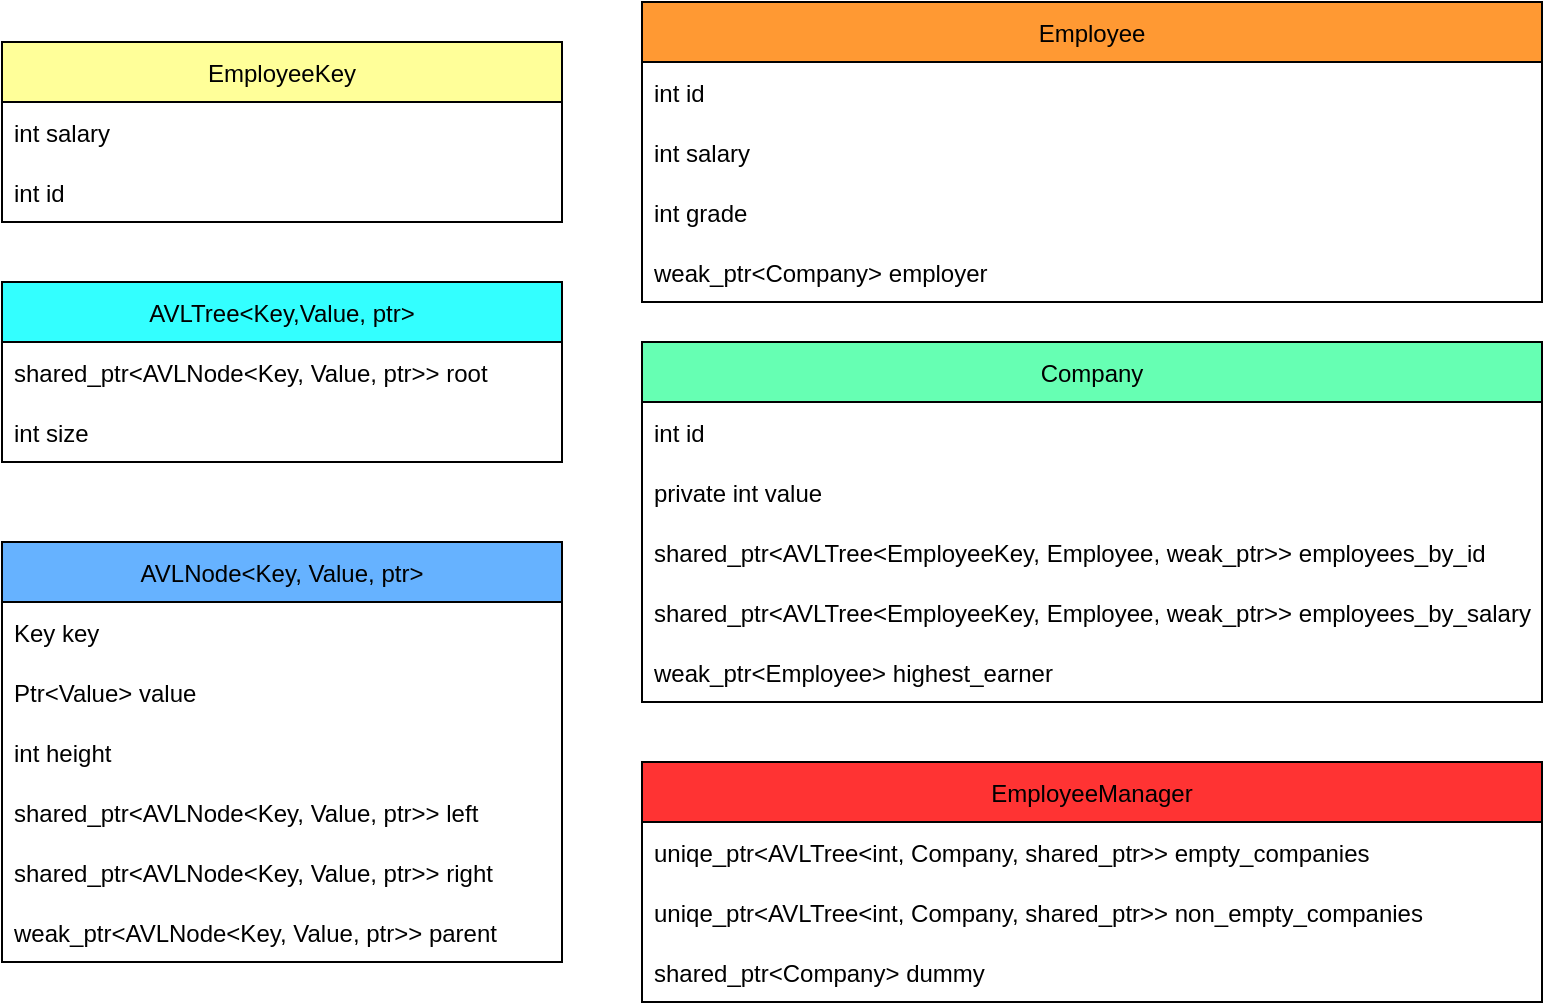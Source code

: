 <mxfile version="17.5.0" type="device"><diagram id="6FkEnTchNGpPIgg0y0L7" name="Page-1"><mxGraphModel dx="1662" dy="754" grid="1" gridSize="10" guides="1" tooltips="1" connect="1" arrows="1" fold="1" page="1" pageScale="1" pageWidth="850" pageHeight="1100" math="0" shadow="0"><root><mxCell id="0"/><mxCell id="1" parent="0"/><mxCell id="yOsI8m10Czzsics0cBX6-1" value="Company" style="swimlane;fontStyle=0;childLayout=stackLayout;horizontal=1;startSize=30;horizontalStack=0;resizeParent=1;resizeParentMax=0;resizeLast=0;collapsible=1;marginBottom=0;fillColor=#66FFB3;" parent="1" vertex="1"><mxGeometry x="360" y="190" width="450" height="180" as="geometry"/></mxCell><mxCell id="yOsI8m10Czzsics0cBX6-2" value="int id" style="text;strokeColor=none;fillColor=none;align=left;verticalAlign=middle;spacingLeft=4;spacingRight=4;overflow=hidden;points=[[0,0.5],[1,0.5]];portConstraint=eastwest;rotatable=0;" parent="yOsI8m10Czzsics0cBX6-1" vertex="1"><mxGeometry y="30" width="450" height="30" as="geometry"/></mxCell><mxCell id="yOsI8m10Czzsics0cBX6-3" value="private int value" style="text;strokeColor=none;fillColor=none;align=left;verticalAlign=middle;spacingLeft=4;spacingRight=4;overflow=hidden;points=[[0,0.5],[1,0.5]];portConstraint=eastwest;rotatable=0;" parent="yOsI8m10Czzsics0cBX6-1" vertex="1"><mxGeometry y="60" width="450" height="30" as="geometry"/></mxCell><mxCell id="Clc9qkvbbcwSnctZa3JH-1" value="shared_ptr&lt;AVLTree&lt;EmployeeKey, Employee, weak_ptr&gt;&gt; employees_by_id" style="text;strokeColor=none;fillColor=none;align=left;verticalAlign=middle;spacingLeft=4;spacingRight=4;overflow=hidden;points=[[0,0.5],[1,0.5]];portConstraint=eastwest;rotatable=0;" parent="yOsI8m10Czzsics0cBX6-1" vertex="1"><mxGeometry y="90" width="450" height="30" as="geometry"/></mxCell><mxCell id="yOsI8m10Czzsics0cBX6-4" value="shared_ptr&lt;AVLTree&lt;EmployeeKey, Employee, weak_ptr&gt;&gt; employees_by_salary" style="text;strokeColor=none;fillColor=none;align=left;verticalAlign=middle;spacingLeft=4;spacingRight=4;overflow=hidden;points=[[0,0.5],[1,0.5]];portConstraint=eastwest;rotatable=0;" parent="yOsI8m10Czzsics0cBX6-1" vertex="1"><mxGeometry y="120" width="450" height="30" as="geometry"/></mxCell><mxCell id="yOsI8m10Czzsics0cBX6-5" value="weak_ptr&lt;Employee&gt; highest_earner" style="text;strokeColor=none;fillColor=none;align=left;verticalAlign=middle;spacingLeft=4;spacingRight=4;overflow=hidden;points=[[0,0.5],[1,0.5]];portConstraint=eastwest;rotatable=0;" parent="yOsI8m10Czzsics0cBX6-1" vertex="1"><mxGeometry y="150" width="450" height="30" as="geometry"/></mxCell><mxCell id="yOsI8m10Czzsics0cBX6-7" value="Employee" style="swimlane;fontStyle=0;childLayout=stackLayout;horizontal=1;startSize=30;horizontalStack=0;resizeParent=1;resizeParentMax=0;resizeLast=0;collapsible=1;marginBottom=0;fillColor=#FF9933;" parent="1" vertex="1"><mxGeometry x="360" y="20" width="450" height="150" as="geometry"/></mxCell><mxCell id="yOsI8m10Czzsics0cBX6-8" value="int id" style="text;strokeColor=none;fillColor=none;align=left;verticalAlign=middle;spacingLeft=4;spacingRight=4;overflow=hidden;points=[[0,0.5],[1,0.5]];portConstraint=eastwest;rotatable=0;" parent="yOsI8m10Czzsics0cBX6-7" vertex="1"><mxGeometry y="30" width="450" height="30" as="geometry"/></mxCell><mxCell id="yOsI8m10Czzsics0cBX6-10" value="int salary" style="text;strokeColor=none;fillColor=none;align=left;verticalAlign=middle;spacingLeft=4;spacingRight=4;overflow=hidden;points=[[0,0.5],[1,0.5]];portConstraint=eastwest;rotatable=0;" parent="yOsI8m10Czzsics0cBX6-7" vertex="1"><mxGeometry y="60" width="450" height="30" as="geometry"/></mxCell><mxCell id="yOsI8m10Czzsics0cBX6-11" value="int grade" style="text;strokeColor=none;fillColor=none;align=left;verticalAlign=middle;spacingLeft=4;spacingRight=4;overflow=hidden;points=[[0,0.5],[1,0.5]];portConstraint=eastwest;rotatable=0;" parent="yOsI8m10Czzsics0cBX6-7" vertex="1"><mxGeometry y="90" width="450" height="30" as="geometry"/></mxCell><mxCell id="yOsI8m10Czzsics0cBX6-9" value="weak_ptr&lt;Company&gt; employer" style="text;strokeColor=none;fillColor=none;align=left;verticalAlign=middle;spacingLeft=4;spacingRight=4;overflow=hidden;points=[[0,0.5],[1,0.5]];portConstraint=eastwest;rotatable=0;" parent="yOsI8m10Czzsics0cBX6-7" vertex="1"><mxGeometry y="120" width="450" height="30" as="geometry"/></mxCell><mxCell id="yOsI8m10Czzsics0cBX6-17" value="EmployeeKey" style="swimlane;fontStyle=0;childLayout=stackLayout;horizontal=1;startSize=30;horizontalStack=0;resizeParent=1;resizeParentMax=0;resizeLast=0;collapsible=1;marginBottom=0;fillColor=#FFFF99;" parent="1" vertex="1"><mxGeometry x="40" y="40" width="280" height="90" as="geometry"/></mxCell><mxCell id="yOsI8m10Czzsics0cBX6-18" value="int salary" style="text;strokeColor=none;fillColor=none;align=left;verticalAlign=middle;spacingLeft=4;spacingRight=4;overflow=hidden;points=[[0,0.5],[1,0.5]];portConstraint=eastwest;rotatable=0;" parent="yOsI8m10Czzsics0cBX6-17" vertex="1"><mxGeometry y="30" width="280" height="30" as="geometry"/></mxCell><mxCell id="yOsI8m10Czzsics0cBX6-19" value="int id" style="text;strokeColor=none;fillColor=none;align=left;verticalAlign=middle;spacingLeft=4;spacingRight=4;overflow=hidden;points=[[0,0.5],[1,0.5]];portConstraint=eastwest;rotatable=0;" parent="yOsI8m10Czzsics0cBX6-17" vertex="1"><mxGeometry y="60" width="280" height="30" as="geometry"/></mxCell><mxCell id="yOsI8m10Czzsics0cBX6-21" value="EmployeeManager" style="swimlane;fontStyle=0;childLayout=stackLayout;horizontal=1;startSize=30;horizontalStack=0;resizeParent=1;resizeParentMax=0;resizeLast=0;collapsible=1;marginBottom=0;fillColor=#FF3333;" parent="1" vertex="1"><mxGeometry x="360" y="400" width="450" height="120" as="geometry"/></mxCell><mxCell id="yOsI8m10Czzsics0cBX6-22" value="uniqe_ptr&lt;AVLTree&lt;int, Company, shared_ptr&gt;&gt; empty_companies" style="text;strokeColor=none;fillColor=none;align=left;verticalAlign=middle;spacingLeft=4;spacingRight=4;overflow=hidden;points=[[0,0.5],[1,0.5]];portConstraint=eastwest;rotatable=0;" parent="yOsI8m10Czzsics0cBX6-21" vertex="1"><mxGeometry y="30" width="450" height="30" as="geometry"/></mxCell><mxCell id="IM2Tw2LIFwW-F1MDh3rv-1" value="uniqe_ptr&lt;AVLTree&lt;int, Company, shared_ptr&gt;&gt; non_empty_companies" style="text;strokeColor=none;fillColor=none;align=left;verticalAlign=middle;spacingLeft=4;spacingRight=4;overflow=hidden;points=[[0,0.5],[1,0.5]];portConstraint=eastwest;rotatable=0;" vertex="1" parent="yOsI8m10Czzsics0cBX6-21"><mxGeometry y="60" width="450" height="30" as="geometry"/></mxCell><mxCell id="yOsI8m10Czzsics0cBX6-25" value="shared_ptr&lt;Company&gt; dummy" style="text;strokeColor=none;fillColor=none;align=left;verticalAlign=middle;spacingLeft=4;spacingRight=4;overflow=hidden;points=[[0,0.5],[1,0.5]];portConstraint=eastwest;rotatable=0;" parent="yOsI8m10Czzsics0cBX6-21" vertex="1"><mxGeometry y="90" width="450" height="30" as="geometry"/></mxCell><mxCell id="yOsI8m10Czzsics0cBX6-26" value="AVLTree&lt;Key,Value, ptr&gt;" style="swimlane;fontStyle=0;childLayout=stackLayout;horizontal=1;startSize=30;horizontalStack=0;resizeParent=1;resizeParentMax=0;resizeLast=0;collapsible=1;marginBottom=0;fillColor=#33FFFF;" parent="1" vertex="1"><mxGeometry x="40" y="160" width="280" height="90" as="geometry"/></mxCell><mxCell id="Clc9qkvbbcwSnctZa3JH-2" value="shared_ptr&lt;AVLNode&lt;Key, Value, ptr&gt;&gt; root" style="text;strokeColor=none;fillColor=none;align=left;verticalAlign=middle;spacingLeft=4;spacingRight=4;overflow=hidden;points=[[0,0.5],[1,0.5]];portConstraint=eastwest;rotatable=0;" parent="yOsI8m10Czzsics0cBX6-26" vertex="1"><mxGeometry y="30" width="280" height="30" as="geometry"/></mxCell><mxCell id="yOsI8m10Czzsics0cBX6-27" value="int size" style="text;strokeColor=none;fillColor=none;align=left;verticalAlign=middle;spacingLeft=4;spacingRight=4;overflow=hidden;points=[[0,0.5],[1,0.5]];portConstraint=eastwest;rotatable=0;" parent="yOsI8m10Czzsics0cBX6-26" vertex="1"><mxGeometry y="60" width="280" height="30" as="geometry"/></mxCell><mxCell id="yOsI8m10Czzsics0cBX6-30" value="AVLNode&lt;Key, Value, ptr&gt;" style="swimlane;fontStyle=0;childLayout=stackLayout;horizontal=1;startSize=30;horizontalStack=0;resizeParent=1;resizeParentMax=0;resizeLast=0;collapsible=1;marginBottom=0;fillColor=#66B2FF;" parent="1" vertex="1"><mxGeometry x="40" y="290" width="280" height="210" as="geometry"/></mxCell><mxCell id="yOsI8m10Czzsics0cBX6-31" value="Key key" style="text;strokeColor=none;fillColor=none;align=left;verticalAlign=middle;spacingLeft=4;spacingRight=4;overflow=hidden;points=[[0,0.5],[1,0.5]];portConstraint=eastwest;rotatable=0;" parent="yOsI8m10Czzsics0cBX6-30" vertex="1"><mxGeometry y="30" width="280" height="30" as="geometry"/></mxCell><mxCell id="yOsI8m10Czzsics0cBX6-32" value="Ptr&lt;Value&gt; value" style="text;strokeColor=none;fillColor=none;align=left;verticalAlign=middle;spacingLeft=4;spacingRight=4;overflow=hidden;points=[[0,0.5],[1,0.5]];portConstraint=eastwest;rotatable=0;" parent="yOsI8m10Czzsics0cBX6-30" vertex="1"><mxGeometry y="60" width="280" height="30" as="geometry"/></mxCell><mxCell id="yOsI8m10Czzsics0cBX6-39" value="int height" style="text;strokeColor=none;fillColor=none;align=left;verticalAlign=middle;spacingLeft=4;spacingRight=4;overflow=hidden;points=[[0,0.5],[1,0.5]];portConstraint=eastwest;rotatable=0;" parent="yOsI8m10Czzsics0cBX6-30" vertex="1"><mxGeometry y="90" width="280" height="30" as="geometry"/></mxCell><mxCell id="yOsI8m10Czzsics0cBX6-33" value="shared_ptr&lt;AVLNode&lt;Key, Value, ptr&gt;&gt; left" style="text;strokeColor=none;fillColor=none;align=left;verticalAlign=middle;spacingLeft=4;spacingRight=4;overflow=hidden;points=[[0,0.5],[1,0.5]];portConstraint=eastwest;rotatable=0;" parent="yOsI8m10Czzsics0cBX6-30" vertex="1"><mxGeometry y="120" width="280" height="30" as="geometry"/></mxCell><mxCell id="yOsI8m10Czzsics0cBX6-35" value="shared_ptr&lt;AVLNode&lt;Key, Value, ptr&gt;&gt; right" style="text;strokeColor=none;fillColor=none;align=left;verticalAlign=middle;spacingLeft=4;spacingRight=4;overflow=hidden;points=[[0,0.5],[1,0.5]];portConstraint=eastwest;rotatable=0;" parent="yOsI8m10Czzsics0cBX6-30" vertex="1"><mxGeometry y="150" width="280" height="30" as="geometry"/></mxCell><mxCell id="yOsI8m10Czzsics0cBX6-34" value="weak_ptr&lt;AVLNode&lt;Key, Value, ptr&gt;&gt; parent" style="text;strokeColor=none;fillColor=none;align=left;verticalAlign=middle;spacingLeft=4;spacingRight=4;overflow=hidden;points=[[0,0.5],[1,0.5]];portConstraint=eastwest;rotatable=0;" parent="yOsI8m10Czzsics0cBX6-30" vertex="1"><mxGeometry y="180" width="280" height="30" as="geometry"/></mxCell></root></mxGraphModel></diagram></mxfile>